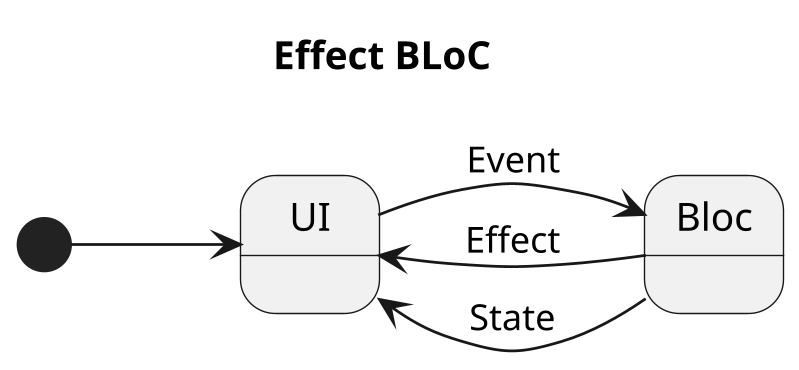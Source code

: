 @startuml effect_bloc

scale 800 width

title Effect BLoC

left to right direction

[*] --> UI

UI --> Bloc : Event

Bloc --> UI : Effect

Bloc --> UI : State

@enduml 

